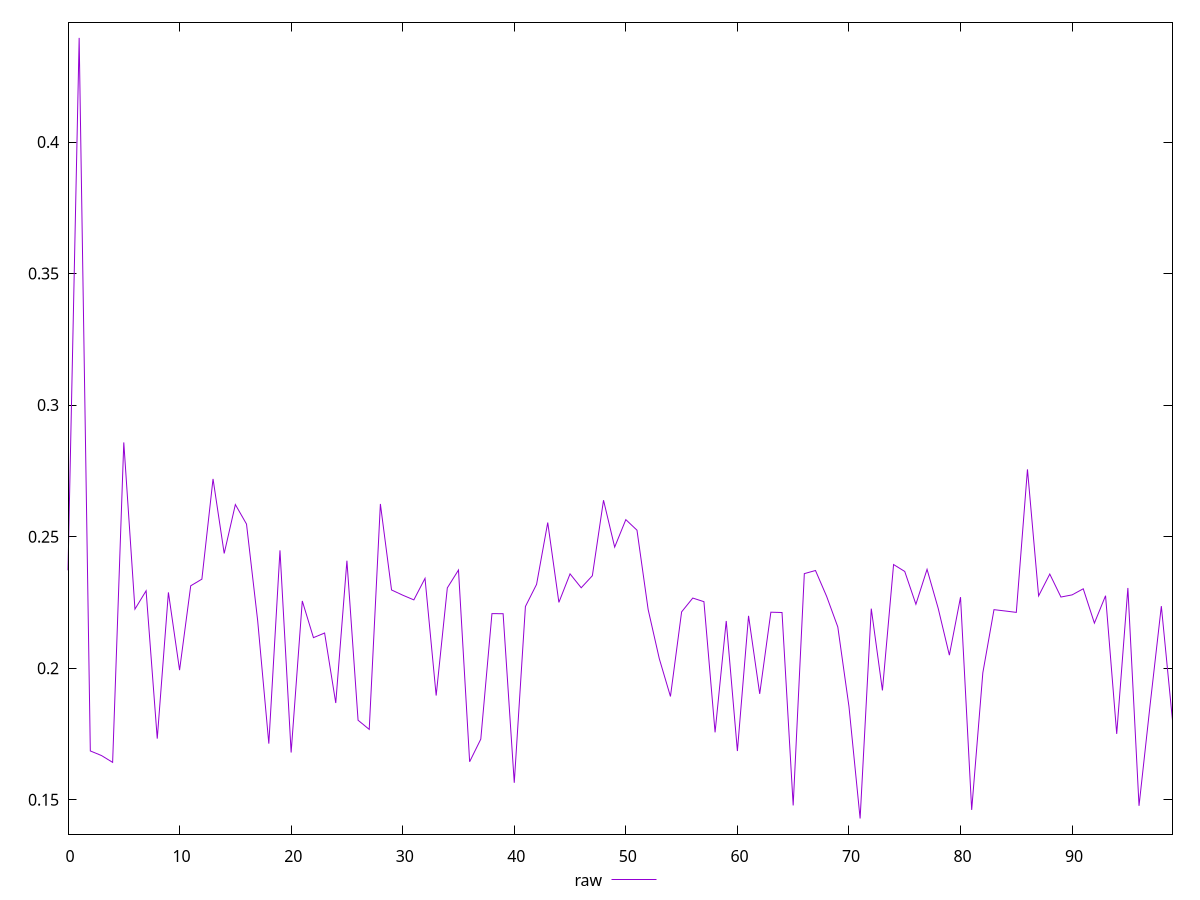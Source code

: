 reset

$raw <<EOF
0 0.23721902320213892
1 0.4395716526744789
2 0.16856049118452135
3 0.16680511639296614
4 0.1642156142526803
5 0.28582742942940587
6 0.2224564735283227
7 0.22943129979134866
8 0.1732265141872844
9 0.22882006856504838
10 0.19928215291247056
11 0.23132795664879438
12 0.23385812685045732
13 0.2719560283861567
14 0.24362586627749244
15 0.2622081300710701
16 0.25478735480748305
17 0.21810408499727374
18 0.17133754331194778
19 0.2448032966729616
20 0.16795373091021062
21 0.225564085258029
22 0.21162328920165216
23 0.21338637374329786
24 0.18678089510534665
25 0.24087153674983397
26 0.18022681760140716
27 0.17675160931561062
28 0.26244022663744543
29 0.2297506945667525
30 0.2277711303319904
31 0.22597225790825387
32 0.2341549925287658
33 0.18961709806483953
34 0.23052706820938804
35 0.23732191121016433
36 0.16445553132135335
37 0.1730427148241647
38 0.22075938621699148
39 0.22071017789374217
40 0.1564550271748976
41 0.22345833016986938
42 0.23187740246362853
43 0.25535912385255827
44 0.22502045834667145
45 0.2358568040543064
46 0.23057760528746518
47 0.2351534632172474
48 0.2638587077740779
49 0.24603148545305853
50 0.2564758020844475
51 0.25245412419988517
52 0.2223263700271158
53 0.20362230438266743
54 0.18926931930740407
55 0.22141454766639143
56 0.2266673279259837
57 0.22529262595149976
58 0.17562346321618486
59 0.2179643026635296
60 0.16852838731225914
61 0.21989891958534216
62 0.19024458848920126
63 0.22129646070670678
64 0.22117498725687715
65 0.14785398329303784
66 0.23595130702942504
67 0.23713996598145753
68 0.22729793481227686
69 0.21568511277922647
70 0.18546680665828696
71 0.1428741794639408
72 0.22264038690080587
73 0.19156554449881286
74 0.23940900453471034
75 0.23678215032192038
76 0.22431273796675472
77 0.23758639373537793
78 0.22273138692173017
79 0.20496791518853974
80 0.2270150954247029
81 0.14614780467895125
82 0.1982637328870382
83 0.22225925940887395
84 0.22175510547461036
85 0.22122340202175908
86 0.27558644251518705
87 0.22749380024670152
88 0.23578192445443136
89 0.22705645363738786
90 0.2278724869015086
91 0.23019081993436985
92 0.21714942362504433
93 0.2275569941014075
94 0.17504292853074752
95 0.23050443808735913
96 0.14769409691034727
97 0.18630447632955532
98 0.22359167871947752
99 0.18017207132035223
EOF

set key outside below
set xrange [0:99]
set yrange [0.13694022999973002:0.44550560213868967]
set trange [0.13694022999973002:0.44550560213868967]
set terminal svg size 640, 500 enhanced background rgb 'white'
set output "report/report_00029_2021-02-24T13-36-40.390Z/meta/pScore/samples/astro/raw/values.svg"

plot $raw title "raw" with line

reset
